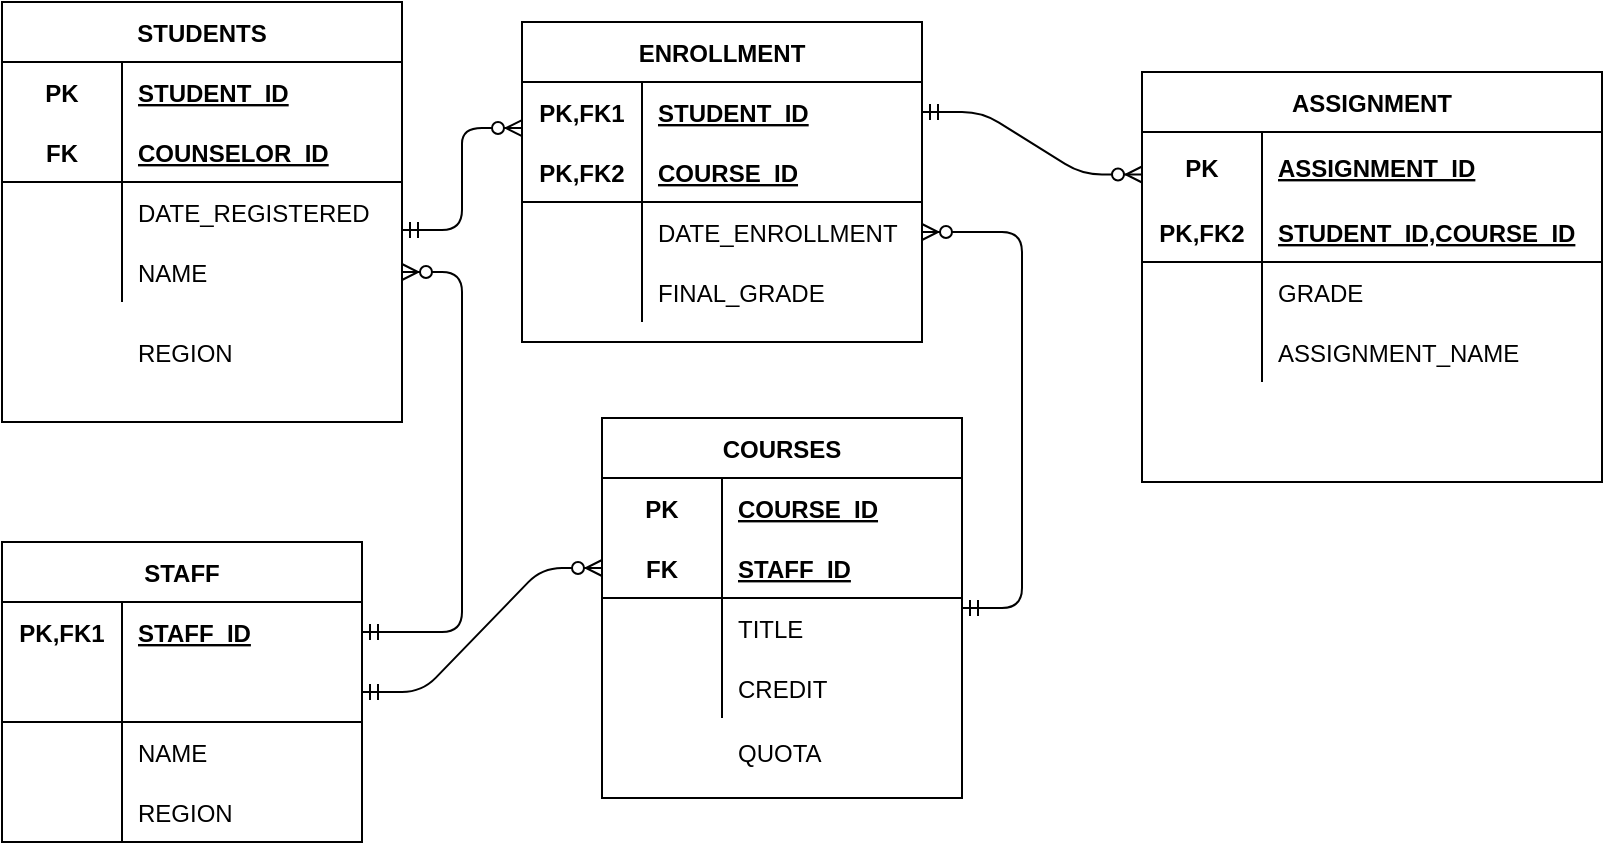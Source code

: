<mxfile version="13.5.1" type="device"><diagram id="Hq6oxw4rhTBJPYLHSLoo" name="Page-1"><mxGraphModel dx="1186" dy="567" grid="1" gridSize="10" guides="1" tooltips="1" connect="1" arrows="1" fold="1" page="1" pageScale="1" pageWidth="827" pageHeight="1169" math="0" shadow="0"><root><mxCell id="0"/><mxCell id="1" parent="0"/><mxCell id="NIZlfMNCoYk7V-yRQiWY-60" value="" style="edgeStyle=entityRelationEdgeStyle;fontSize=12;html=1;endArrow=ERzeroToMany;startArrow=ERmandOne;exitX=1;exitY=0.5;exitDx=0;exitDy=0;" edge="1" parent="1" source="NIZlfMNCoYk7V-yRQiWY-16" target="NIZlfMNCoYk7V-yRQiWY-11"><mxGeometry width="100" height="100" relative="1" as="geometry"><mxPoint x="270" y="220" as="sourcePoint"/><mxPoint x="440" y="190" as="targetPoint"/></mxGeometry></mxCell><mxCell id="NIZlfMNCoYk7V-yRQiWY-63" value="" style="group" vertex="1" connectable="0" parent="1"><mxGeometry x="70" y="40" width="200" height="210" as="geometry"/></mxCell><mxCell id="NIZlfMNCoYk7V-yRQiWY-115" value="" style="group" vertex="1" connectable="0" parent="NIZlfMNCoYk7V-yRQiWY-63"><mxGeometry x="10" y="130" width="120" height="30" as="geometry"/></mxCell><mxCell id="NIZlfMNCoYk7V-yRQiWY-114" value="" style="group" vertex="1" connectable="0" parent="NIZlfMNCoYk7V-yRQiWY-115"><mxGeometry width="120" height="30" as="geometry"/></mxCell><mxCell id="NIZlfMNCoYk7V-yRQiWY-14" value="REGION" style="shape=partialRectangle;connectable=0;fillColor=none;top=0;left=0;bottom=0;right=0;align=left;spacingLeft=6;overflow=hidden;" vertex="1" parent="NIZlfMNCoYk7V-yRQiWY-114"><mxGeometry width="120" height="30" as="geometry"/></mxCell><mxCell id="NIZlfMNCoYk7V-yRQiWY-1" value="STUDENTS" style="shape=table;startSize=30;container=1;collapsible=1;childLayout=tableLayout;fixedRows=1;rowLines=0;fontStyle=1;align=center;resizeLast=1;" vertex="1" parent="1"><mxGeometry x="20" y="10" width="200" height="210" as="geometry"/></mxCell><mxCell id="NIZlfMNCoYk7V-yRQiWY-2" value="" style="shape=partialRectangle;collapsible=0;dropTarget=0;pointerEvents=0;fillColor=none;top=0;left=0;bottom=0;right=0;points=[[0,0.5],[1,0.5]];portConstraint=eastwest;" vertex="1" parent="NIZlfMNCoYk7V-yRQiWY-1"><mxGeometry y="30" width="200" height="30" as="geometry"/></mxCell><mxCell id="NIZlfMNCoYk7V-yRQiWY-3" value="PK" style="shape=partialRectangle;connectable=0;fillColor=none;top=0;left=0;bottom=0;right=0;fontStyle=1;overflow=hidden;" vertex="1" parent="NIZlfMNCoYk7V-yRQiWY-2"><mxGeometry width="60" height="30" as="geometry"/></mxCell><mxCell id="NIZlfMNCoYk7V-yRQiWY-4" value="STUDENT_ID" style="shape=partialRectangle;connectable=0;fillColor=none;top=0;left=0;bottom=0;right=0;align=left;spacingLeft=6;fontStyle=5;overflow=hidden;" vertex="1" parent="NIZlfMNCoYk7V-yRQiWY-2"><mxGeometry x="60" width="140" height="30" as="geometry"/></mxCell><mxCell id="NIZlfMNCoYk7V-yRQiWY-5" value="" style="shape=partialRectangle;collapsible=0;dropTarget=0;pointerEvents=0;fillColor=none;top=0;left=0;bottom=1;right=0;points=[[0,0.5],[1,0.5]];portConstraint=eastwest;" vertex="1" parent="NIZlfMNCoYk7V-yRQiWY-1"><mxGeometry y="60" width="200" height="30" as="geometry"/></mxCell><mxCell id="NIZlfMNCoYk7V-yRQiWY-6" value="FK" style="shape=partialRectangle;connectable=0;fillColor=none;top=0;left=0;bottom=0;right=0;fontStyle=1;overflow=hidden;" vertex="1" parent="NIZlfMNCoYk7V-yRQiWY-5"><mxGeometry width="60" height="30" as="geometry"/></mxCell><mxCell id="NIZlfMNCoYk7V-yRQiWY-7" value="COUNSELOR_ID" style="shape=partialRectangle;connectable=0;fillColor=none;top=0;left=0;bottom=0;right=0;align=left;spacingLeft=6;fontStyle=5;overflow=hidden;" vertex="1" parent="NIZlfMNCoYk7V-yRQiWY-5"><mxGeometry x="60" width="140" height="30" as="geometry"/></mxCell><mxCell id="NIZlfMNCoYk7V-yRQiWY-8" value="" style="shape=partialRectangle;collapsible=0;dropTarget=0;pointerEvents=0;fillColor=none;top=0;left=0;bottom=0;right=0;points=[[0,0.5],[1,0.5]];portConstraint=eastwest;" vertex="1" parent="NIZlfMNCoYk7V-yRQiWY-1"><mxGeometry y="90" width="200" height="30" as="geometry"/></mxCell><mxCell id="NIZlfMNCoYk7V-yRQiWY-9" value="" style="shape=partialRectangle;connectable=0;fillColor=none;top=0;left=0;bottom=0;right=0;editable=1;overflow=hidden;" vertex="1" parent="NIZlfMNCoYk7V-yRQiWY-8"><mxGeometry width="60" height="30" as="geometry"/></mxCell><mxCell id="NIZlfMNCoYk7V-yRQiWY-10" value="DATE_REGISTERED" style="shape=partialRectangle;connectable=0;fillColor=none;top=0;left=0;bottom=0;right=0;align=left;spacingLeft=6;overflow=hidden;" vertex="1" parent="NIZlfMNCoYk7V-yRQiWY-8"><mxGeometry x="60" width="140" height="30" as="geometry"/></mxCell><mxCell id="NIZlfMNCoYk7V-yRQiWY-11" value="" style="shape=partialRectangle;collapsible=0;dropTarget=0;pointerEvents=0;fillColor=none;top=0;left=0;bottom=0;right=0;points=[[0,0.5],[1,0.5]];portConstraint=eastwest;" vertex="1" parent="NIZlfMNCoYk7V-yRQiWY-1"><mxGeometry y="120" width="200" height="30" as="geometry"/></mxCell><mxCell id="NIZlfMNCoYk7V-yRQiWY-12" value="" style="shape=partialRectangle;connectable=0;fillColor=none;top=0;left=0;bottom=0;right=0;editable=1;overflow=hidden;" vertex="1" parent="NIZlfMNCoYk7V-yRQiWY-11"><mxGeometry width="60" height="30" as="geometry"/></mxCell><mxCell id="NIZlfMNCoYk7V-yRQiWY-13" value="NAME" style="shape=partialRectangle;connectable=0;fillColor=none;top=0;left=0;bottom=0;right=0;align=left;spacingLeft=6;overflow=hidden;" vertex="1" parent="NIZlfMNCoYk7V-yRQiWY-11"><mxGeometry x="60" width="140" height="30" as="geometry"/></mxCell><mxCell id="NIZlfMNCoYk7V-yRQiWY-15" value="STAFF" style="shape=table;startSize=30;container=1;collapsible=1;childLayout=tableLayout;fixedRows=1;rowLines=0;fontStyle=1;align=center;resizeLast=1;" vertex="1" parent="1"><mxGeometry x="20" y="280" width="180" height="150" as="geometry"/></mxCell><mxCell id="NIZlfMNCoYk7V-yRQiWY-16" value="" style="shape=partialRectangle;collapsible=0;dropTarget=0;pointerEvents=0;fillColor=none;top=0;left=0;bottom=0;right=0;points=[[0,0.5],[1,0.5]];portConstraint=eastwest;" vertex="1" parent="NIZlfMNCoYk7V-yRQiWY-15"><mxGeometry y="30" width="180" height="30" as="geometry"/></mxCell><mxCell id="NIZlfMNCoYk7V-yRQiWY-17" value="PK,FK1" style="shape=partialRectangle;connectable=0;fillColor=none;top=0;left=0;bottom=0;right=0;fontStyle=1;overflow=hidden;" vertex="1" parent="NIZlfMNCoYk7V-yRQiWY-16"><mxGeometry width="60" height="30" as="geometry"/></mxCell><mxCell id="NIZlfMNCoYk7V-yRQiWY-18" value="STAFF_ID" style="shape=partialRectangle;connectable=0;fillColor=none;top=0;left=0;bottom=0;right=0;align=left;spacingLeft=6;fontStyle=5;overflow=hidden;" vertex="1" parent="NIZlfMNCoYk7V-yRQiWY-16"><mxGeometry x="60" width="120" height="30" as="geometry"/></mxCell><mxCell id="NIZlfMNCoYk7V-yRQiWY-19" value="" style="shape=partialRectangle;collapsible=0;dropTarget=0;pointerEvents=0;fillColor=none;top=0;left=0;bottom=1;right=0;points=[[0,0.5],[1,0.5]];portConstraint=eastwest;" vertex="1" parent="NIZlfMNCoYk7V-yRQiWY-15"><mxGeometry y="60" width="180" height="30" as="geometry"/></mxCell><mxCell id="NIZlfMNCoYk7V-yRQiWY-20" value="" style="shape=partialRectangle;connectable=0;fillColor=none;top=0;left=0;bottom=0;right=0;fontStyle=1;overflow=hidden;" vertex="1" parent="NIZlfMNCoYk7V-yRQiWY-19"><mxGeometry width="60" height="30" as="geometry"/></mxCell><mxCell id="NIZlfMNCoYk7V-yRQiWY-21" value="" style="shape=partialRectangle;connectable=0;fillColor=none;top=0;left=0;bottom=0;right=0;align=left;spacingLeft=6;fontStyle=5;overflow=hidden;" vertex="1" parent="NIZlfMNCoYk7V-yRQiWY-19"><mxGeometry x="60" width="120" height="30" as="geometry"/></mxCell><mxCell id="NIZlfMNCoYk7V-yRQiWY-22" value="" style="shape=partialRectangle;collapsible=0;dropTarget=0;pointerEvents=0;fillColor=none;top=0;left=0;bottom=0;right=0;points=[[0,0.5],[1,0.5]];portConstraint=eastwest;" vertex="1" parent="NIZlfMNCoYk7V-yRQiWY-15"><mxGeometry y="90" width="180" height="30" as="geometry"/></mxCell><mxCell id="NIZlfMNCoYk7V-yRQiWY-23" value="" style="shape=partialRectangle;connectable=0;fillColor=none;top=0;left=0;bottom=0;right=0;editable=1;overflow=hidden;" vertex="1" parent="NIZlfMNCoYk7V-yRQiWY-22"><mxGeometry width="60" height="30" as="geometry"/></mxCell><mxCell id="NIZlfMNCoYk7V-yRQiWY-24" value="NAME" style="shape=partialRectangle;connectable=0;fillColor=none;top=0;left=0;bottom=0;right=0;align=left;spacingLeft=6;overflow=hidden;" vertex="1" parent="NIZlfMNCoYk7V-yRQiWY-22"><mxGeometry x="60" width="120" height="30" as="geometry"/></mxCell><mxCell id="NIZlfMNCoYk7V-yRQiWY-25" value="" style="shape=partialRectangle;collapsible=0;dropTarget=0;pointerEvents=0;fillColor=none;top=0;left=0;bottom=0;right=0;points=[[0,0.5],[1,0.5]];portConstraint=eastwest;" vertex="1" parent="NIZlfMNCoYk7V-yRQiWY-15"><mxGeometry y="120" width="180" height="30" as="geometry"/></mxCell><mxCell id="NIZlfMNCoYk7V-yRQiWY-26" value="" style="shape=partialRectangle;connectable=0;fillColor=none;top=0;left=0;bottom=0;right=0;editable=1;overflow=hidden;" vertex="1" parent="NIZlfMNCoYk7V-yRQiWY-25"><mxGeometry width="60" height="30" as="geometry"/></mxCell><mxCell id="NIZlfMNCoYk7V-yRQiWY-27" value="REGION" style="shape=partialRectangle;connectable=0;fillColor=none;top=0;left=0;bottom=0;right=0;align=left;spacingLeft=6;overflow=hidden;" vertex="1" parent="NIZlfMNCoYk7V-yRQiWY-25"><mxGeometry x="60" width="120" height="30" as="geometry"/></mxCell><mxCell id="NIZlfMNCoYk7V-yRQiWY-64" value="ENROLLMENT" style="shape=table;startSize=30;container=1;collapsible=1;childLayout=tableLayout;fixedRows=1;rowLines=0;fontStyle=1;align=center;resizeLast=1;" vertex="1" parent="1"><mxGeometry x="280" y="20" width="200" height="160" as="geometry"/></mxCell><mxCell id="NIZlfMNCoYk7V-yRQiWY-65" value="" style="shape=partialRectangle;collapsible=0;dropTarget=0;pointerEvents=0;fillColor=none;top=0;left=0;bottom=0;right=0;points=[[0,0.5],[1,0.5]];portConstraint=eastwest;" vertex="1" parent="NIZlfMNCoYk7V-yRQiWY-64"><mxGeometry y="30" width="200" height="30" as="geometry"/></mxCell><mxCell id="NIZlfMNCoYk7V-yRQiWY-66" value="PK,FK1" style="shape=partialRectangle;connectable=0;fillColor=none;top=0;left=0;bottom=0;right=0;fontStyle=1;overflow=hidden;" vertex="1" parent="NIZlfMNCoYk7V-yRQiWY-65"><mxGeometry width="60" height="30" as="geometry"/></mxCell><mxCell id="NIZlfMNCoYk7V-yRQiWY-67" value="STUDENT_ID" style="shape=partialRectangle;connectable=0;fillColor=none;top=0;left=0;bottom=0;right=0;align=left;spacingLeft=6;fontStyle=5;overflow=hidden;" vertex="1" parent="NIZlfMNCoYk7V-yRQiWY-65"><mxGeometry x="60" width="140" height="30" as="geometry"/></mxCell><mxCell id="NIZlfMNCoYk7V-yRQiWY-68" value="" style="shape=partialRectangle;collapsible=0;dropTarget=0;pointerEvents=0;fillColor=none;top=0;left=0;bottom=1;right=0;points=[[0,0.5],[1,0.5]];portConstraint=eastwest;" vertex="1" parent="NIZlfMNCoYk7V-yRQiWY-64"><mxGeometry y="60" width="200" height="30" as="geometry"/></mxCell><mxCell id="NIZlfMNCoYk7V-yRQiWY-69" value="PK,FK2" style="shape=partialRectangle;connectable=0;fillColor=none;top=0;left=0;bottom=0;right=0;fontStyle=1;overflow=hidden;" vertex="1" parent="NIZlfMNCoYk7V-yRQiWY-68"><mxGeometry width="60" height="30" as="geometry"/></mxCell><mxCell id="NIZlfMNCoYk7V-yRQiWY-70" value="COURSE_ID" style="shape=partialRectangle;connectable=0;fillColor=none;top=0;left=0;bottom=0;right=0;align=left;spacingLeft=6;fontStyle=5;overflow=hidden;" vertex="1" parent="NIZlfMNCoYk7V-yRQiWY-68"><mxGeometry x="60" width="140" height="30" as="geometry"/></mxCell><mxCell id="NIZlfMNCoYk7V-yRQiWY-71" value="" style="shape=partialRectangle;collapsible=0;dropTarget=0;pointerEvents=0;fillColor=none;top=0;left=0;bottom=0;right=0;points=[[0,0.5],[1,0.5]];portConstraint=eastwest;" vertex="1" parent="NIZlfMNCoYk7V-yRQiWY-64"><mxGeometry y="90" width="200" height="30" as="geometry"/></mxCell><mxCell id="NIZlfMNCoYk7V-yRQiWY-72" value="" style="shape=partialRectangle;connectable=0;fillColor=none;top=0;left=0;bottom=0;right=0;editable=1;overflow=hidden;" vertex="1" parent="NIZlfMNCoYk7V-yRQiWY-71"><mxGeometry width="60" height="30" as="geometry"/></mxCell><mxCell id="NIZlfMNCoYk7V-yRQiWY-73" value="DATE_ENROLLMENT" style="shape=partialRectangle;connectable=0;fillColor=none;top=0;left=0;bottom=0;right=0;align=left;spacingLeft=6;overflow=hidden;" vertex="1" parent="NIZlfMNCoYk7V-yRQiWY-71"><mxGeometry x="60" width="140" height="30" as="geometry"/></mxCell><mxCell id="NIZlfMNCoYk7V-yRQiWY-74" value="" style="shape=partialRectangle;collapsible=0;dropTarget=0;pointerEvents=0;fillColor=none;top=0;left=0;bottom=0;right=0;points=[[0,0.5],[1,0.5]];portConstraint=eastwest;" vertex="1" parent="NIZlfMNCoYk7V-yRQiWY-64"><mxGeometry y="120" width="200" height="30" as="geometry"/></mxCell><mxCell id="NIZlfMNCoYk7V-yRQiWY-75" value="" style="shape=partialRectangle;connectable=0;fillColor=none;top=0;left=0;bottom=0;right=0;editable=1;overflow=hidden;" vertex="1" parent="NIZlfMNCoYk7V-yRQiWY-74"><mxGeometry width="60" height="30" as="geometry"/></mxCell><mxCell id="NIZlfMNCoYk7V-yRQiWY-76" value="FINAL_GRADE" style="shape=partialRectangle;connectable=0;fillColor=none;top=0;left=0;bottom=0;right=0;align=left;spacingLeft=6;overflow=hidden;" vertex="1" parent="NIZlfMNCoYk7V-yRQiWY-74"><mxGeometry x="60" width="140" height="30" as="geometry"/></mxCell><mxCell id="NIZlfMNCoYk7V-yRQiWY-77" value="" style="edgeStyle=entityRelationEdgeStyle;fontSize=12;html=1;endArrow=ERzeroToMany;startArrow=ERmandOne;entryX=0;entryY=0.767;entryDx=0;entryDy=0;entryPerimeter=0;" edge="1" parent="1" target="NIZlfMNCoYk7V-yRQiWY-65"><mxGeometry width="100" height="100" relative="1" as="geometry"><mxPoint x="220" y="124" as="sourcePoint"/><mxPoint x="320" y="50" as="targetPoint"/></mxGeometry></mxCell><mxCell id="NIZlfMNCoYk7V-yRQiWY-78" value="" style="edgeStyle=entityRelationEdgeStyle;fontSize=12;html=1;endArrow=ERzeroToMany;startArrow=ERmandOne;" edge="1" parent="1" source="NIZlfMNCoYk7V-yRQiWY-28" target="NIZlfMNCoYk7V-yRQiWY-71"><mxGeometry width="100" height="100" relative="1" as="geometry"><mxPoint x="480" y="134" as="sourcePoint"/><mxPoint x="540" y="40" as="targetPoint"/></mxGeometry></mxCell><mxCell id="NIZlfMNCoYk7V-yRQiWY-28" value="COURSES" style="shape=table;startSize=30;container=1;collapsible=1;childLayout=tableLayout;fixedRows=1;rowLines=0;fontStyle=1;align=center;resizeLast=1;" vertex="1" parent="1"><mxGeometry x="320" y="218" width="180" height="190" as="geometry"/></mxCell><mxCell id="NIZlfMNCoYk7V-yRQiWY-29" value="" style="shape=partialRectangle;collapsible=0;dropTarget=0;pointerEvents=0;fillColor=none;top=0;left=0;bottom=0;right=0;points=[[0,0.5],[1,0.5]];portConstraint=eastwest;" vertex="1" parent="NIZlfMNCoYk7V-yRQiWY-28"><mxGeometry y="30" width="180" height="30" as="geometry"/></mxCell><mxCell id="NIZlfMNCoYk7V-yRQiWY-30" value="PK" style="shape=partialRectangle;connectable=0;fillColor=none;top=0;left=0;bottom=0;right=0;fontStyle=1;overflow=hidden;" vertex="1" parent="NIZlfMNCoYk7V-yRQiWY-29"><mxGeometry width="60" height="30" as="geometry"/></mxCell><mxCell id="NIZlfMNCoYk7V-yRQiWY-31" value="COURSE_ID" style="shape=partialRectangle;connectable=0;fillColor=none;top=0;left=0;bottom=0;right=0;align=left;spacingLeft=6;fontStyle=5;overflow=hidden;" vertex="1" parent="NIZlfMNCoYk7V-yRQiWY-29"><mxGeometry x="60" width="120" height="30" as="geometry"/></mxCell><mxCell id="NIZlfMNCoYk7V-yRQiWY-32" value="" style="shape=partialRectangle;collapsible=0;dropTarget=0;pointerEvents=0;fillColor=none;top=0;left=0;bottom=1;right=0;points=[[0,0.5],[1,0.5]];portConstraint=eastwest;" vertex="1" parent="NIZlfMNCoYk7V-yRQiWY-28"><mxGeometry y="60" width="180" height="30" as="geometry"/></mxCell><mxCell id="NIZlfMNCoYk7V-yRQiWY-33" value="FK" style="shape=partialRectangle;connectable=0;fillColor=none;top=0;left=0;bottom=0;right=0;fontStyle=1;overflow=hidden;" vertex="1" parent="NIZlfMNCoYk7V-yRQiWY-32"><mxGeometry width="60" height="30" as="geometry"/></mxCell><mxCell id="NIZlfMNCoYk7V-yRQiWY-34" value="STAFF_ID" style="shape=partialRectangle;connectable=0;fillColor=none;top=0;left=0;bottom=0;right=0;align=left;spacingLeft=6;fontStyle=5;overflow=hidden;" vertex="1" parent="NIZlfMNCoYk7V-yRQiWY-32"><mxGeometry x="60" width="120" height="30" as="geometry"/></mxCell><mxCell id="NIZlfMNCoYk7V-yRQiWY-35" value="" style="shape=partialRectangle;collapsible=0;dropTarget=0;pointerEvents=0;fillColor=none;top=0;left=0;bottom=0;right=0;points=[[0,0.5],[1,0.5]];portConstraint=eastwest;" vertex="1" parent="NIZlfMNCoYk7V-yRQiWY-28"><mxGeometry y="90" width="180" height="30" as="geometry"/></mxCell><mxCell id="NIZlfMNCoYk7V-yRQiWY-36" value="" style="shape=partialRectangle;connectable=0;fillColor=none;top=0;left=0;bottom=0;right=0;editable=1;overflow=hidden;" vertex="1" parent="NIZlfMNCoYk7V-yRQiWY-35"><mxGeometry width="60" height="30" as="geometry"/></mxCell><mxCell id="NIZlfMNCoYk7V-yRQiWY-37" value="TITLE" style="shape=partialRectangle;connectable=0;fillColor=none;top=0;left=0;bottom=0;right=0;align=left;spacingLeft=6;overflow=hidden;" vertex="1" parent="NIZlfMNCoYk7V-yRQiWY-35"><mxGeometry x="60" width="120" height="30" as="geometry"/></mxCell><mxCell id="NIZlfMNCoYk7V-yRQiWY-38" value="" style="shape=partialRectangle;collapsible=0;dropTarget=0;pointerEvents=0;fillColor=none;top=0;left=0;bottom=0;right=0;points=[[0,0.5],[1,0.5]];portConstraint=eastwest;" vertex="1" parent="NIZlfMNCoYk7V-yRQiWY-28"><mxGeometry y="120" width="180" height="30" as="geometry"/></mxCell><mxCell id="NIZlfMNCoYk7V-yRQiWY-39" value="" style="shape=partialRectangle;connectable=0;fillColor=none;top=0;left=0;bottom=0;right=0;editable=1;overflow=hidden;" vertex="1" parent="NIZlfMNCoYk7V-yRQiWY-38"><mxGeometry width="60" height="30" as="geometry"/></mxCell><mxCell id="NIZlfMNCoYk7V-yRQiWY-40" value="CREDIT" style="shape=partialRectangle;connectable=0;fillColor=none;top=0;left=0;bottom=0;right=0;align=left;spacingLeft=6;overflow=hidden;" vertex="1" parent="NIZlfMNCoYk7V-yRQiWY-38"><mxGeometry x="60" width="120" height="30" as="geometry"/></mxCell><mxCell id="NIZlfMNCoYk7V-yRQiWY-79" value="" style="edgeStyle=entityRelationEdgeStyle;fontSize=12;html=1;endArrow=ERzeroToMany;startArrow=ERmandOne;entryX=0;entryY=0.5;entryDx=0;entryDy=0;exitX=1;exitY=0.5;exitDx=0;exitDy=0;" edge="1" parent="1" source="NIZlfMNCoYk7V-yRQiWY-19" target="NIZlfMNCoYk7V-yRQiWY-32"><mxGeometry width="100" height="100" relative="1" as="geometry"><mxPoint x="200" y="398" as="sourcePoint"/><mxPoint x="560" y="162" as="targetPoint"/></mxGeometry></mxCell><mxCell id="NIZlfMNCoYk7V-yRQiWY-42" value="QUOTA" style="shape=partialRectangle;connectable=0;fillColor=none;top=0;left=0;bottom=0;right=0;align=left;spacingLeft=6;overflow=hidden;" vertex="1" parent="1"><mxGeometry x="380" y="370" width="120" height="30" as="geometry"/></mxCell><mxCell id="NIZlfMNCoYk7V-yRQiWY-43" value="ASSIGNMENT" style="shape=table;startSize=30;container=1;collapsible=1;childLayout=tableLayout;fixedRows=1;rowLines=0;fontStyle=1;align=center;resizeLast=1;" vertex="1" parent="1"><mxGeometry x="590" y="45" width="230" height="205.0" as="geometry"/></mxCell><mxCell id="NIZlfMNCoYk7V-yRQiWY-44" value="" style="shape=partialRectangle;collapsible=0;dropTarget=0;pointerEvents=0;fillColor=none;top=0;left=0;bottom=0;right=0;points=[[0,0.5],[1,0.5]];portConstraint=eastwest;" vertex="1" parent="NIZlfMNCoYk7V-yRQiWY-43"><mxGeometry y="30" width="230" height="35" as="geometry"/></mxCell><mxCell id="NIZlfMNCoYk7V-yRQiWY-45" value="PK" style="shape=partialRectangle;connectable=0;fillColor=none;top=0;left=0;bottom=0;right=0;fontStyle=1;overflow=hidden;" vertex="1" parent="NIZlfMNCoYk7V-yRQiWY-44"><mxGeometry width="60" height="35" as="geometry"/></mxCell><mxCell id="NIZlfMNCoYk7V-yRQiWY-46" value="ASSIGNMENT_ID" style="shape=partialRectangle;connectable=0;fillColor=none;top=0;left=0;bottom=0;right=0;align=left;spacingLeft=6;fontStyle=5;overflow=hidden;" vertex="1" parent="NIZlfMNCoYk7V-yRQiWY-44"><mxGeometry x="60" width="170" height="35" as="geometry"/></mxCell><mxCell id="NIZlfMNCoYk7V-yRQiWY-47" value="" style="shape=partialRectangle;collapsible=0;dropTarget=0;pointerEvents=0;fillColor=none;top=0;left=0;bottom=1;right=0;points=[[0,0.5],[1,0.5]];portConstraint=eastwest;" vertex="1" parent="NIZlfMNCoYk7V-yRQiWY-43"><mxGeometry y="65" width="230" height="30" as="geometry"/></mxCell><mxCell id="NIZlfMNCoYk7V-yRQiWY-48" value="PK,FK2" style="shape=partialRectangle;connectable=0;fillColor=none;top=0;left=0;bottom=0;right=0;fontStyle=1;overflow=hidden;" vertex="1" parent="NIZlfMNCoYk7V-yRQiWY-47"><mxGeometry width="60" height="30" as="geometry"/></mxCell><mxCell id="NIZlfMNCoYk7V-yRQiWY-49" value="STUDENT_ID,COURSE_ID" style="shape=partialRectangle;connectable=0;fillColor=none;top=0;left=0;bottom=0;right=0;align=left;spacingLeft=6;fontStyle=5;overflow=hidden;" vertex="1" parent="NIZlfMNCoYk7V-yRQiWY-47"><mxGeometry x="60" width="170" height="30" as="geometry"/></mxCell><mxCell id="NIZlfMNCoYk7V-yRQiWY-53" value="" style="shape=partialRectangle;collapsible=0;dropTarget=0;pointerEvents=0;fillColor=none;top=0;left=0;bottom=0;right=0;points=[[0,0.5],[1,0.5]];portConstraint=eastwest;" vertex="1" parent="NIZlfMNCoYk7V-yRQiWY-43"><mxGeometry y="95" width="230" height="30" as="geometry"/></mxCell><mxCell id="NIZlfMNCoYk7V-yRQiWY-54" value="" style="shape=partialRectangle;connectable=0;fillColor=none;top=0;left=0;bottom=0;right=0;editable=1;overflow=hidden;" vertex="1" parent="NIZlfMNCoYk7V-yRQiWY-53"><mxGeometry width="60" height="30" as="geometry"/></mxCell><mxCell id="NIZlfMNCoYk7V-yRQiWY-55" value="GRADE" style="shape=partialRectangle;connectable=0;fillColor=none;top=0;left=0;bottom=0;right=0;align=left;spacingLeft=6;overflow=hidden;" vertex="1" parent="NIZlfMNCoYk7V-yRQiWY-53"><mxGeometry x="60" width="170" height="30" as="geometry"/></mxCell><mxCell id="NIZlfMNCoYk7V-yRQiWY-50" value="" style="shape=partialRectangle;collapsible=0;dropTarget=0;pointerEvents=0;fillColor=none;top=0;left=0;bottom=0;right=0;points=[[0,0.5],[1,0.5]];portConstraint=eastwest;" vertex="1" parent="NIZlfMNCoYk7V-yRQiWY-43"><mxGeometry y="125" width="230" height="30" as="geometry"/></mxCell><mxCell id="NIZlfMNCoYk7V-yRQiWY-51" value="" style="shape=partialRectangle;connectable=0;fillColor=none;top=0;left=0;bottom=0;right=0;editable=1;overflow=hidden;" vertex="1" parent="NIZlfMNCoYk7V-yRQiWY-50"><mxGeometry width="60" height="30" as="geometry"/></mxCell><mxCell id="NIZlfMNCoYk7V-yRQiWY-52" value="ASSIGNMENT_NAME" style="shape=partialRectangle;connectable=0;fillColor=none;top=0;left=0;bottom=0;right=0;align=left;spacingLeft=6;overflow=hidden;" vertex="1" parent="NIZlfMNCoYk7V-yRQiWY-50"><mxGeometry x="60" width="170" height="30" as="geometry"/></mxCell><mxCell id="NIZlfMNCoYk7V-yRQiWY-81" value="" style="edgeStyle=entityRelationEdgeStyle;fontSize=12;html=1;endArrow=ERzeroToMany;startArrow=ERmandOne;exitX=1;exitY=0.5;exitDx=0;exitDy=0;entryX=0;entryY=0.25;entryDx=0;entryDy=0;" edge="1" parent="1" source="NIZlfMNCoYk7V-yRQiWY-65" target="NIZlfMNCoYk7V-yRQiWY-43"><mxGeometry width="100" height="100" relative="1" as="geometry"><mxPoint x="480" y="140" as="sourcePoint"/><mxPoint x="580" y="40" as="targetPoint"/></mxGeometry></mxCell></root></mxGraphModel></diagram></mxfile>